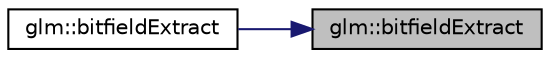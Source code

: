 digraph "glm::bitfieldExtract"
{
 // LATEX_PDF_SIZE
  edge [fontname="Helvetica",fontsize="10",labelfontname="Helvetica",labelfontsize="10"];
  node [fontname="Helvetica",fontsize="10",shape=record];
  rankdir="RL";
  Node1 [label="glm::bitfieldExtract",height=0.2,width=0.4,color="black", fillcolor="grey75", style="filled", fontcolor="black",tooltip=" "];
  Node1 -> Node2 [dir="back",color="midnightblue",fontsize="10",style="solid",fontname="Helvetica"];
  Node2 [label="glm::bitfieldExtract",height=0.2,width=0.4,color="black", fillcolor="white", style="filled",URL="$namespaceglm.html#ab781f965cc1130fc70a0a8aaf50e6813",tooltip=" "];
}
